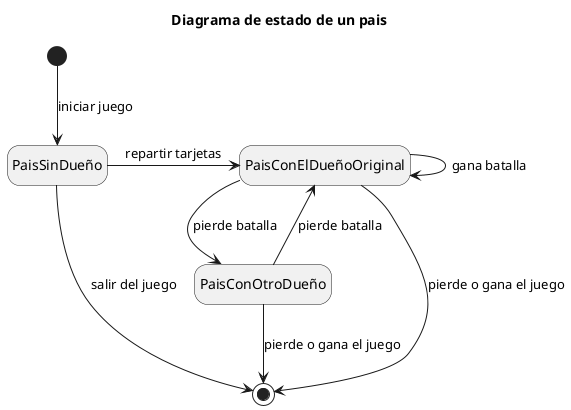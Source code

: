 @startuml
Title Diagrama de estado de un pais
hide empty description
[*] --> PaisSinDueño: iniciar juego
PaisSinDueño--> [*]: salir del juego

PaisSinDueño-> PaisConElDueñoOriginal: repartir tarjetas
PaisConElDueñoOriginal--> [*]: pierde o gana el juego
PaisConElDueñoOriginal--> PaisConElDueñoOriginal: gana batalla
PaisConElDueñoOriginal--> PaisConOtroDueño: pierde batalla
PaisConOtroDueño--> PaisConElDueñoOriginal: pierde batalla
PaisConOtroDueño--> [*]: pierde o gana el juego
@enduml